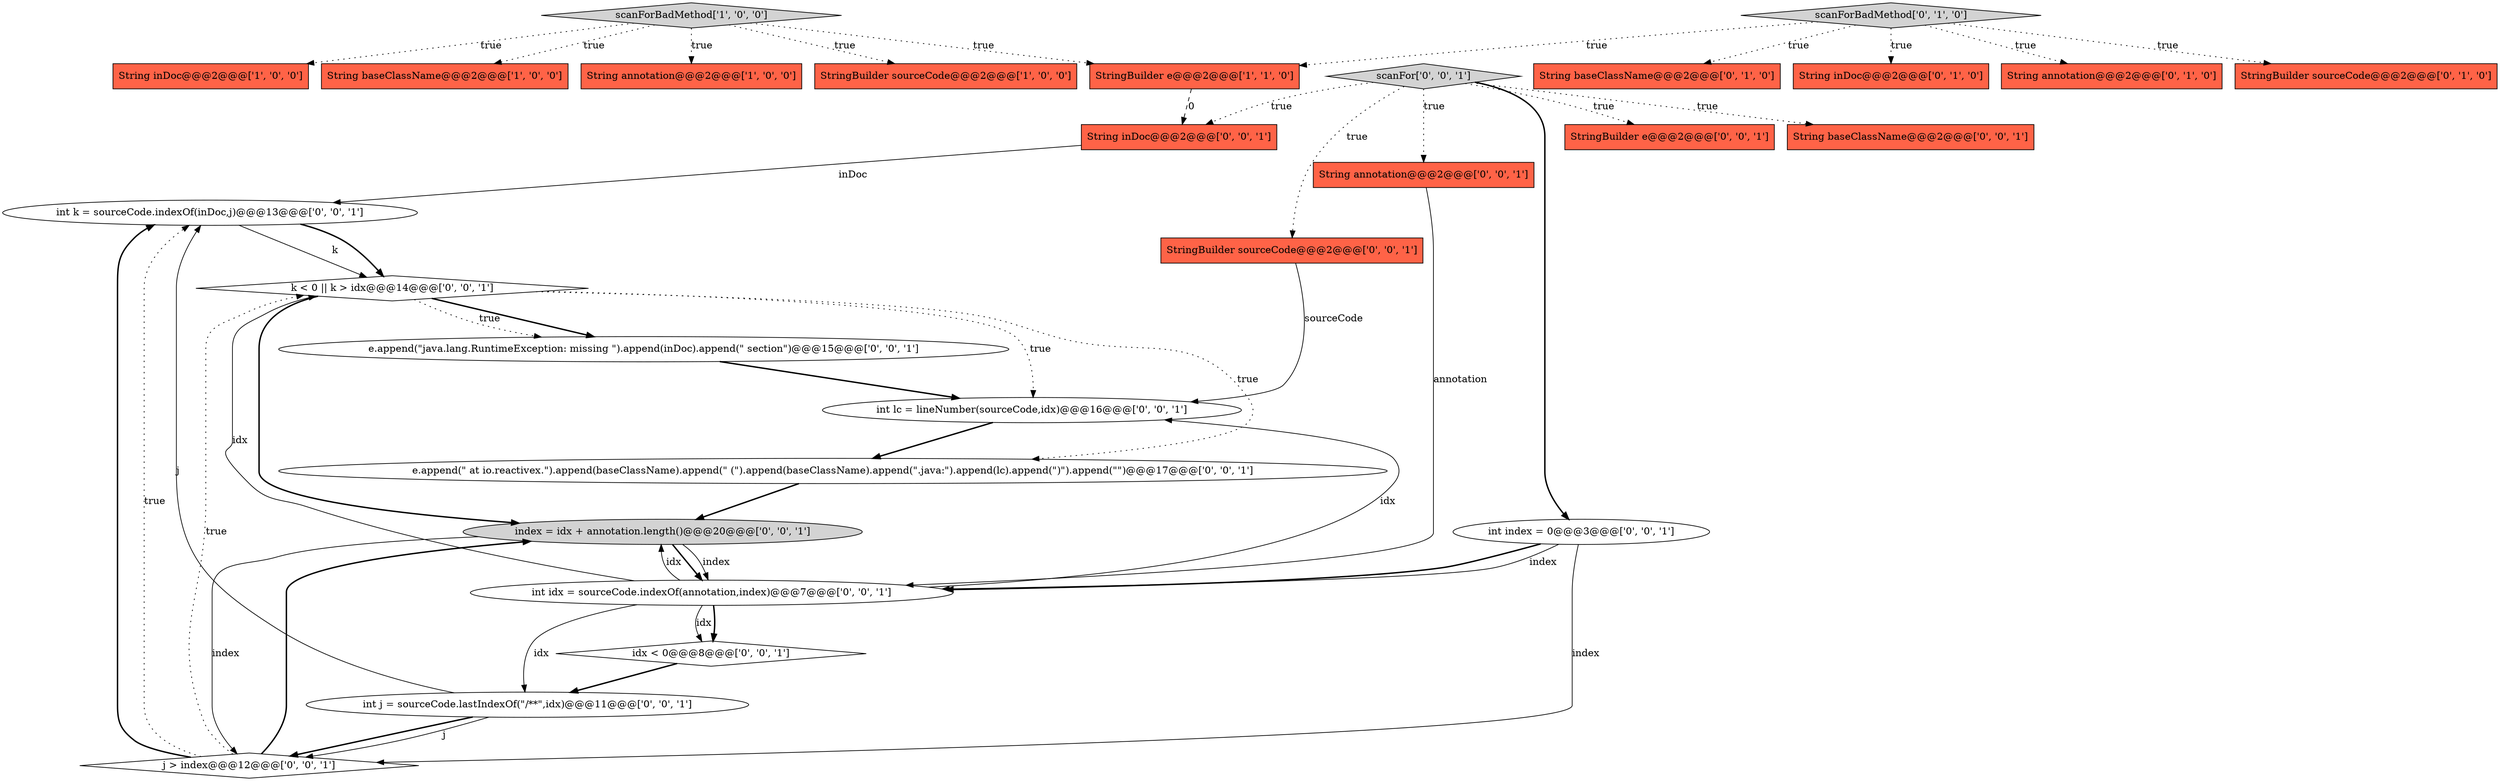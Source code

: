 digraph {
9 [style = filled, label = "String baseClassName@@@2@@@['0', '1', '0']", fillcolor = tomato, shape = box image = "AAA0AAABBB2BBB"];
22 [style = filled, label = "String inDoc@@@2@@@['0', '0', '1']", fillcolor = tomato, shape = box image = "AAA0AAABBB3BBB"];
19 [style = filled, label = "String annotation@@@2@@@['0', '0', '1']", fillcolor = tomato, shape = box image = "AAA0AAABBB3BBB"];
20 [style = filled, label = "StringBuilder e@@@2@@@['0', '0', '1']", fillcolor = tomato, shape = box image = "AAA0AAABBB3BBB"];
4 [style = filled, label = "String annotation@@@2@@@['1', '0', '0']", fillcolor = tomato, shape = box image = "AAA0AAABBB1BBB"];
26 [style = filled, label = "int j = sourceCode.lastIndexOf(\"/**\",idx)@@@11@@@['0', '0', '1']", fillcolor = white, shape = ellipse image = "AAA0AAABBB3BBB"];
1 [style = filled, label = "StringBuilder sourceCode@@@2@@@['1', '0', '0']", fillcolor = tomato, shape = box image = "AAA0AAABBB1BBB"];
21 [style = filled, label = "scanFor['0', '0', '1']", fillcolor = lightgray, shape = diamond image = "AAA0AAABBB3BBB"];
5 [style = filled, label = "StringBuilder e@@@2@@@['1', '1', '0']", fillcolor = tomato, shape = box image = "AAA0AAABBB1BBB"];
25 [style = filled, label = "e.append(\"java.lang.RuntimeException: missing \").append(inDoc).append(\" section\")@@@15@@@['0', '0', '1']", fillcolor = white, shape = ellipse image = "AAA0AAABBB3BBB"];
14 [style = filled, label = "StringBuilder sourceCode@@@2@@@['0', '0', '1']", fillcolor = tomato, shape = box image = "AAA0AAABBB3BBB"];
0 [style = filled, label = "String inDoc@@@2@@@['1', '0', '0']", fillcolor = tomato, shape = box image = "AAA0AAABBB1BBB"];
27 [style = filled, label = "index = idx + annotation.length()@@@20@@@['0', '0', '1']", fillcolor = lightgray, shape = ellipse image = "AAA0AAABBB3BBB"];
6 [style = filled, label = "String inDoc@@@2@@@['0', '1', '0']", fillcolor = tomato, shape = box image = "AAA0AAABBB2BBB"];
12 [style = filled, label = "int lc = lineNumber(sourceCode,idx)@@@16@@@['0', '0', '1']", fillcolor = white, shape = ellipse image = "AAA0AAABBB3BBB"];
11 [style = filled, label = "String baseClassName@@@2@@@['0', '0', '1']", fillcolor = tomato, shape = box image = "AAA0AAABBB3BBB"];
10 [style = filled, label = "String annotation@@@2@@@['0', '1', '0']", fillcolor = tomato, shape = box image = "AAA0AAABBB2BBB"];
18 [style = filled, label = "idx < 0@@@8@@@['0', '0', '1']", fillcolor = white, shape = diamond image = "AAA0AAABBB3BBB"];
3 [style = filled, label = "String baseClassName@@@2@@@['1', '0', '0']", fillcolor = tomato, shape = box image = "AAA0AAABBB1BBB"];
16 [style = filled, label = "k < 0 || k > idx@@@14@@@['0', '0', '1']", fillcolor = white, shape = diamond image = "AAA0AAABBB3BBB"];
24 [style = filled, label = "j > index@@@12@@@['0', '0', '1']", fillcolor = white, shape = diamond image = "AAA0AAABBB3BBB"];
23 [style = filled, label = "int index = 0@@@3@@@['0', '0', '1']", fillcolor = white, shape = ellipse image = "AAA0AAABBB3BBB"];
8 [style = filled, label = "scanForBadMethod['0', '1', '0']", fillcolor = lightgray, shape = diamond image = "AAA0AAABBB2BBB"];
2 [style = filled, label = "scanForBadMethod['1', '0', '0']", fillcolor = lightgray, shape = diamond image = "AAA0AAABBB1BBB"];
7 [style = filled, label = "StringBuilder sourceCode@@@2@@@['0', '1', '0']", fillcolor = tomato, shape = box image = "AAA0AAABBB2BBB"];
13 [style = filled, label = "e.append(\" at io.reactivex.\").append(baseClassName).append(\" (\").append(baseClassName).append(\".java:\").append(lc).append(\")\").append(\"\")@@@17@@@['0', '0', '1']", fillcolor = white, shape = ellipse image = "AAA0AAABBB3BBB"];
17 [style = filled, label = "int idx = sourceCode.indexOf(annotation,index)@@@7@@@['0', '0', '1']", fillcolor = white, shape = ellipse image = "AAA0AAABBB3BBB"];
15 [style = filled, label = "int k = sourceCode.indexOf(inDoc,j)@@@13@@@['0', '0', '1']", fillcolor = white, shape = ellipse image = "AAA0AAABBB3BBB"];
8->10 [style = dotted, label="true"];
5->22 [style = dashed, label="0"];
26->24 [style = bold, label=""];
2->3 [style = dotted, label="true"];
15->16 [style = solid, label="k"];
2->4 [style = dotted, label="true"];
16->25 [style = bold, label=""];
17->18 [style = bold, label=""];
8->6 [style = dotted, label="true"];
24->15 [style = bold, label=""];
2->5 [style = dotted, label="true"];
21->22 [style = dotted, label="true"];
26->15 [style = solid, label="j"];
16->13 [style = dotted, label="true"];
8->7 [style = dotted, label="true"];
21->20 [style = dotted, label="true"];
18->26 [style = bold, label=""];
25->12 [style = bold, label=""];
23->17 [style = solid, label="index"];
17->18 [style = solid, label="idx"];
12->13 [style = bold, label=""];
2->1 [style = dotted, label="true"];
16->12 [style = dotted, label="true"];
14->12 [style = solid, label="sourceCode"];
17->12 [style = solid, label="idx"];
13->27 [style = bold, label=""];
27->17 [style = bold, label=""];
23->24 [style = solid, label="index"];
26->24 [style = solid, label="j"];
27->17 [style = solid, label="index"];
24->16 [style = dotted, label="true"];
15->16 [style = bold, label=""];
21->19 [style = dotted, label="true"];
16->27 [style = bold, label=""];
17->16 [style = solid, label="idx"];
8->5 [style = dotted, label="true"];
16->25 [style = dotted, label="true"];
22->15 [style = solid, label="inDoc"];
27->24 [style = solid, label="index"];
21->14 [style = dotted, label="true"];
21->11 [style = dotted, label="true"];
24->27 [style = bold, label=""];
2->0 [style = dotted, label="true"];
24->15 [style = dotted, label="true"];
19->17 [style = solid, label="annotation"];
17->26 [style = solid, label="idx"];
21->23 [style = bold, label=""];
23->17 [style = bold, label=""];
17->27 [style = solid, label="idx"];
8->9 [style = dotted, label="true"];
}
